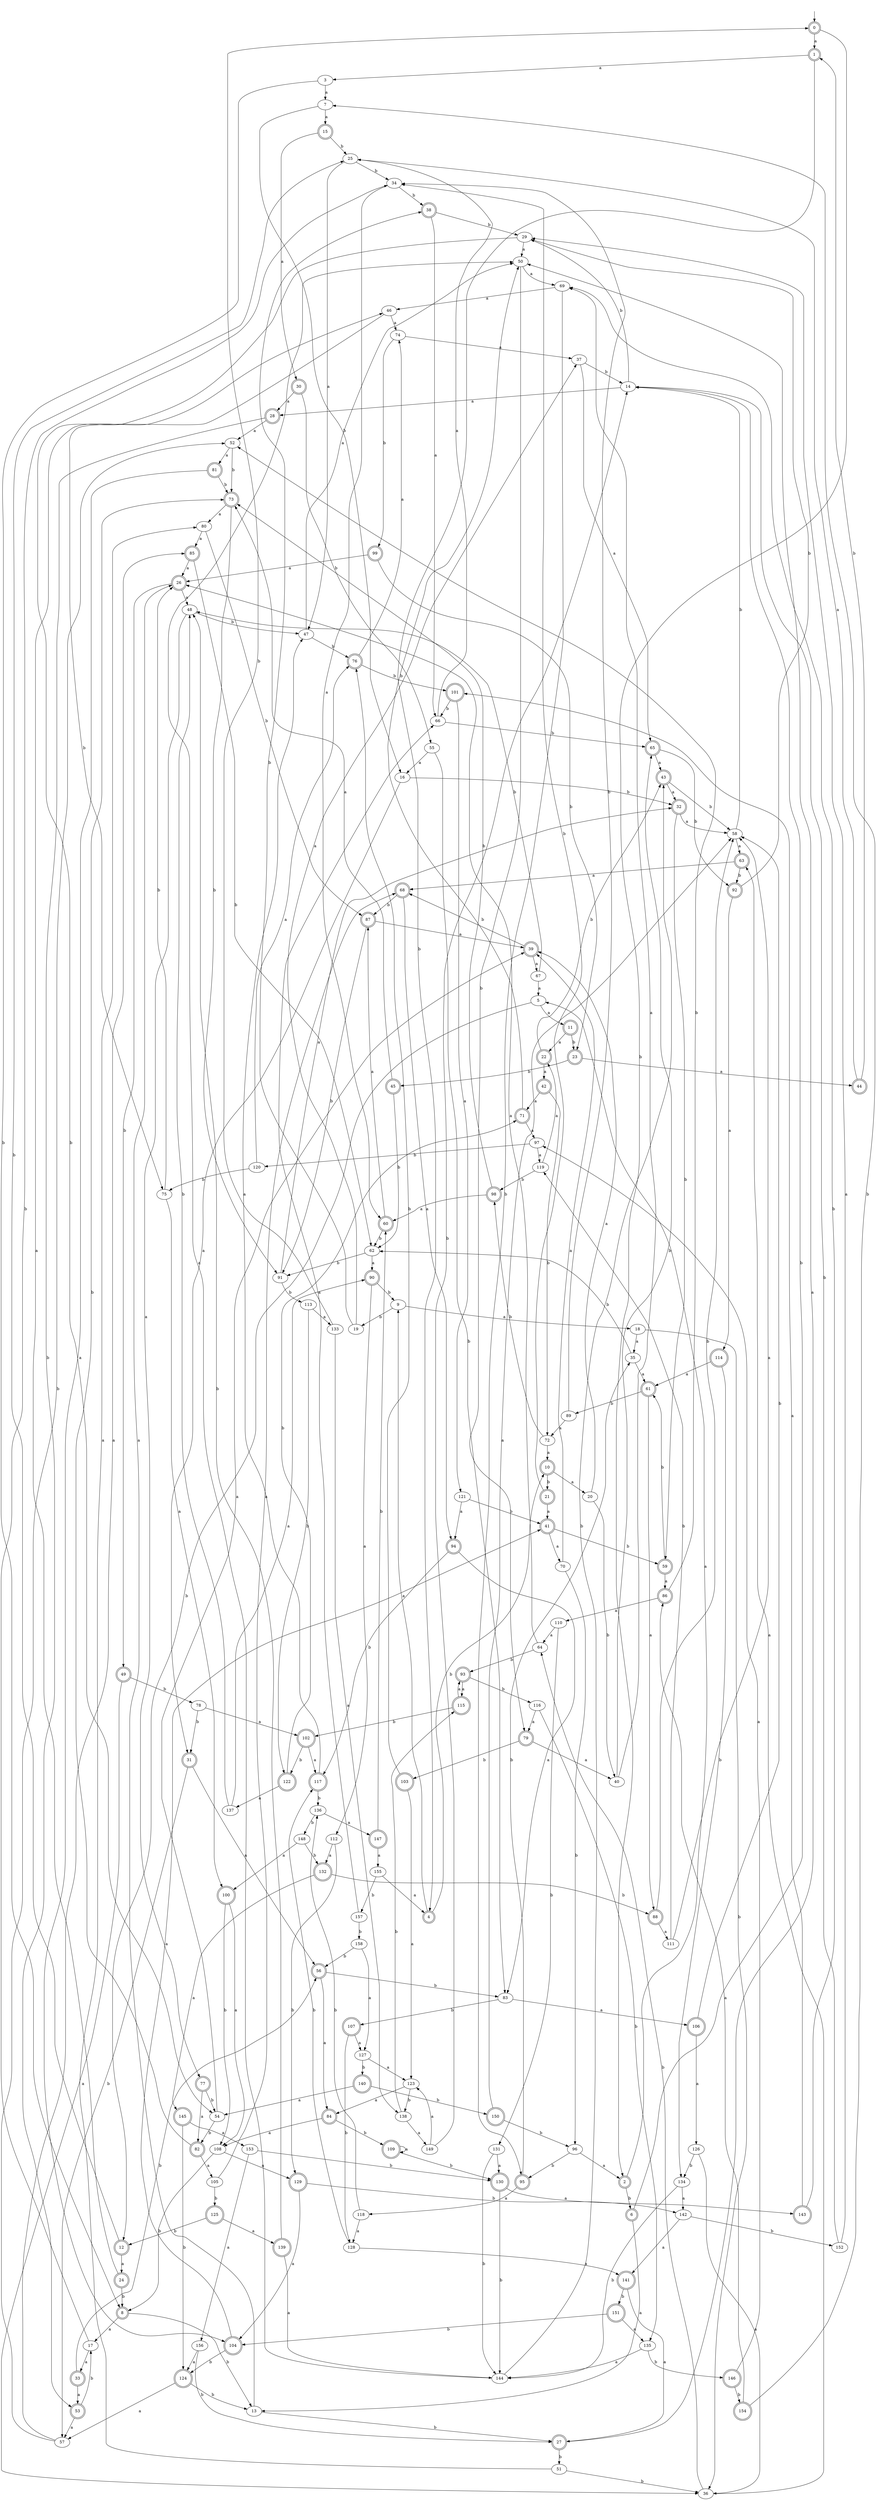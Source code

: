 digraph RandomDFA {
  __start0 [label="", shape=none];
  __start0 -> 0 [label=""];
  0 [shape=circle] [shape=doublecircle]
  0 -> 1 [label="a"]
  0 -> 2 [label="b"]
  1 [shape=doublecircle]
  1 -> 3 [label="a"]
  1 -> 4 [label="b"]
  2 [shape=doublecircle]
  2 -> 5 [label="a"]
  2 -> 6 [label="b"]
  3
  3 -> 7 [label="a"]
  3 -> 8 [label="b"]
  4 [shape=doublecircle]
  4 -> 9 [label="a"]
  4 -> 10 [label="b"]
  5
  5 -> 11 [label="a"]
  5 -> 12 [label="b"]
  6 [shape=doublecircle]
  6 -> 13 [label="a"]
  6 -> 14 [label="b"]
  7
  7 -> 15 [label="a"]
  7 -> 16 [label="b"]
  8 [shape=doublecircle]
  8 -> 17 [label="a"]
  8 -> 13 [label="b"]
  9
  9 -> 18 [label="a"]
  9 -> 19 [label="b"]
  10 [shape=doublecircle]
  10 -> 20 [label="a"]
  10 -> 21 [label="b"]
  11 [shape=doublecircle]
  11 -> 22 [label="a"]
  11 -> 23 [label="b"]
  12 [shape=doublecircle]
  12 -> 24 [label="a"]
  12 -> 25 [label="b"]
  13
  13 -> 26 [label="a"]
  13 -> 27 [label="b"]
  14
  14 -> 28 [label="a"]
  14 -> 29 [label="b"]
  15 [shape=doublecircle]
  15 -> 30 [label="a"]
  15 -> 25 [label="b"]
  16
  16 -> 31 [label="a"]
  16 -> 32 [label="b"]
  17
  17 -> 33 [label="a"]
  17 -> 34 [label="b"]
  18
  18 -> 35 [label="a"]
  18 -> 36 [label="b"]
  19
  19 -> 37 [label="a"]
  19 -> 38 [label="b"]
  20
  20 -> 39 [label="a"]
  20 -> 40 [label="b"]
  21 [shape=doublecircle]
  21 -> 41 [label="a"]
  21 -> 34 [label="b"]
  22 [shape=doublecircle]
  22 -> 42 [label="a"]
  22 -> 43 [label="b"]
  23 [shape=doublecircle]
  23 -> 44 [label="a"]
  23 -> 45 [label="b"]
  24 [shape=doublecircle]
  24 -> 46 [label="a"]
  24 -> 8 [label="b"]
  25
  25 -> 47 [label="a"]
  25 -> 34 [label="b"]
  26 [shape=doublecircle]
  26 -> 48 [label="a"]
  26 -> 49 [label="b"]
  27 [shape=doublecircle]
  27 -> 50 [label="a"]
  27 -> 51 [label="b"]
  28 [shape=doublecircle]
  28 -> 52 [label="a"]
  28 -> 53 [label="b"]
  29
  29 -> 50 [label="a"]
  29 -> 54 [label="b"]
  30 [shape=doublecircle]
  30 -> 28 [label="a"]
  30 -> 55 [label="b"]
  31 [shape=doublecircle]
  31 -> 56 [label="a"]
  31 -> 57 [label="b"]
  32 [shape=doublecircle]
  32 -> 58 [label="a"]
  32 -> 59 [label="b"]
  33 [shape=doublecircle]
  33 -> 53 [label="a"]
  33 -> 56 [label="b"]
  34
  34 -> 60 [label="a"]
  34 -> 38 [label="b"]
  35
  35 -> 61 [label="a"]
  35 -> 62 [label="b"]
  36
  36 -> 63 [label="a"]
  36 -> 64 [label="b"]
  37
  37 -> 65 [label="a"]
  37 -> 14 [label="b"]
  38 [shape=doublecircle]
  38 -> 66 [label="a"]
  38 -> 29 [label="b"]
  39 [shape=doublecircle]
  39 -> 67 [label="a"]
  39 -> 68 [label="b"]
  40
  40 -> 69 [label="a"]
  40 -> 65 [label="b"]
  41 [shape=doublecircle]
  41 -> 70 [label="a"]
  41 -> 59 [label="b"]
  42 [shape=doublecircle]
  42 -> 71 [label="a"]
  42 -> 72 [label="b"]
  43 [shape=doublecircle]
  43 -> 32 [label="a"]
  43 -> 58 [label="b"]
  44 [shape=doublecircle]
  44 -> 25 [label="a"]
  44 -> 1 [label="b"]
  45 [shape=doublecircle]
  45 -> 73 [label="a"]
  45 -> 62 [label="b"]
  46
  46 -> 74 [label="a"]
  46 -> 75 [label="b"]
  47
  47 -> 50 [label="a"]
  47 -> 76 [label="b"]
  48
  48 -> 77 [label="a"]
  48 -> 47 [label="b"]
  49 [shape=doublecircle]
  49 -> 36 [label="a"]
  49 -> 78 [label="b"]
  50
  50 -> 69 [label="a"]
  50 -> 79 [label="b"]
  51
  51 -> 80 [label="a"]
  51 -> 36 [label="b"]
  52
  52 -> 81 [label="a"]
  52 -> 73 [label="b"]
  53 [shape=doublecircle]
  53 -> 57 [label="a"]
  53 -> 17 [label="b"]
  54
  54 -> 39 [label="a"]
  54 -> 82 [label="b"]
  55
  55 -> 16 [label="a"]
  55 -> 83 [label="b"]
  56 [shape=doublecircle]
  56 -> 84 [label="a"]
  56 -> 83 [label="b"]
  57
  57 -> 85 [label="a"]
  57 -> 52 [label="b"]
  58
  58 -> 63 [label="a"]
  58 -> 14 [label="b"]
  59 [shape=doublecircle]
  59 -> 86 [label="a"]
  59 -> 61 [label="b"]
  60 [shape=doublecircle]
  60 -> 87 [label="a"]
  60 -> 62 [label="b"]
  61 [shape=doublecircle]
  61 -> 88 [label="a"]
  61 -> 89 [label="b"]
  62
  62 -> 90 [label="a"]
  62 -> 91 [label="b"]
  63 [shape=doublecircle]
  63 -> 68 [label="a"]
  63 -> 92 [label="b"]
  64
  64 -> 26 [label="a"]
  64 -> 93 [label="b"]
  65 [shape=doublecircle]
  65 -> 43 [label="a"]
  65 -> 92 [label="b"]
  66
  66 -> 25 [label="a"]
  66 -> 65 [label="b"]
  67
  67 -> 5 [label="a"]
  67 -> 48 [label="b"]
  68 [shape=doublecircle]
  68 -> 94 [label="a"]
  68 -> 87 [label="b"]
  69
  69 -> 46 [label="a"]
  69 -> 95 [label="b"]
  70
  70 -> 39 [label="a"]
  70 -> 96 [label="b"]
  71 [shape=doublecircle]
  71 -> 97 [label="a"]
  71 -> 50 [label="b"]
  72
  72 -> 10 [label="a"]
  72 -> 98 [label="b"]
  73 [shape=doublecircle]
  73 -> 80 [label="a"]
  73 -> 91 [label="b"]
  74
  74 -> 37 [label="a"]
  74 -> 99 [label="b"]
  75
  75 -> 100 [label="a"]
  75 -> 26 [label="b"]
  76 [shape=doublecircle]
  76 -> 74 [label="a"]
  76 -> 101 [label="b"]
  77 [shape=doublecircle]
  77 -> 82 [label="a"]
  77 -> 54 [label="b"]
  78
  78 -> 102 [label="a"]
  78 -> 31 [label="b"]
  79 [shape=doublecircle]
  79 -> 40 [label="a"]
  79 -> 103 [label="b"]
  80
  80 -> 85 [label="a"]
  80 -> 87 [label="b"]
  81 [shape=doublecircle]
  81 -> 104 [label="a"]
  81 -> 73 [label="b"]
  82 [shape=doublecircle]
  82 -> 105 [label="a"]
  82 -> 73 [label="b"]
  83
  83 -> 106 [label="a"]
  83 -> 107 [label="b"]
  84 [shape=doublecircle]
  84 -> 108 [label="a"]
  84 -> 109 [label="b"]
  85 [shape=doublecircle]
  85 -> 26 [label="a"]
  85 -> 62 [label="b"]
  86 [shape=doublecircle]
  86 -> 110 [label="a"]
  86 -> 52 [label="b"]
  87 [shape=doublecircle]
  87 -> 39 [label="a"]
  87 -> 91 [label="b"]
  88 [shape=doublecircle]
  88 -> 111 [label="a"]
  88 -> 58 [label="b"]
  89
  89 -> 72 [label="a"]
  89 -> 34 [label="b"]
  90 [shape=doublecircle]
  90 -> 112 [label="a"]
  90 -> 9 [label="b"]
  91
  91 -> 32 [label="a"]
  91 -> 113 [label="b"]
  92 [shape=doublecircle]
  92 -> 114 [label="a"]
  92 -> 29 [label="b"]
  93 [shape=doublecircle]
  93 -> 115 [label="a"]
  93 -> 116 [label="b"]
  94 [shape=doublecircle]
  94 -> 83 [label="a"]
  94 -> 117 [label="b"]
  95 [shape=doublecircle]
  95 -> 118 [label="a"]
  95 -> 35 [label="b"]
  96
  96 -> 2 [label="a"]
  96 -> 95 [label="b"]
  97
  97 -> 119 [label="a"]
  97 -> 120 [label="b"]
  98 [shape=doublecircle]
  98 -> 60 [label="a"]
  98 -> 73 [label="b"]
  99 [shape=doublecircle]
  99 -> 26 [label="a"]
  99 -> 23 [label="b"]
  100 [shape=doublecircle]
  100 -> 108 [label="a"]
  100 -> 108 [label="b"]
  101 [shape=doublecircle]
  101 -> 121 [label="a"]
  101 -> 66 [label="b"]
  102 [shape=doublecircle]
  102 -> 117 [label="a"]
  102 -> 122 [label="b"]
  103 [shape=doublecircle]
  103 -> 123 [label="a"]
  103 -> 76 [label="b"]
  104 [shape=doublecircle]
  104 -> 41 [label="a"]
  104 -> 124 [label="b"]
  105
  105 -> 68 [label="a"]
  105 -> 125 [label="b"]
  106 [shape=doublecircle]
  106 -> 126 [label="a"]
  106 -> 58 [label="b"]
  107 [shape=doublecircle]
  107 -> 127 [label="a"]
  107 -> 128 [label="b"]
  108
  108 -> 129 [label="a"]
  108 -> 8 [label="b"]
  109 [shape=doublecircle]
  109 -> 109 [label="a"]
  109 -> 130 [label="b"]
  110
  110 -> 64 [label="a"]
  110 -> 131 [label="b"]
  111
  111 -> 58 [label="a"]
  111 -> 119 [label="b"]
  112
  112 -> 132 [label="a"]
  112 -> 129 [label="b"]
  113
  113 -> 133 [label="a"]
  113 -> 122 [label="b"]
  114 [shape=doublecircle]
  114 -> 61 [label="a"]
  114 -> 134 [label="b"]
  115 [shape=doublecircle]
  115 -> 93 [label="a"]
  115 -> 102 [label="b"]
  116
  116 -> 79 [label="a"]
  116 -> 135 [label="b"]
  117 [shape=doublecircle]
  117 -> 47 [label="a"]
  117 -> 136 [label="b"]
  118
  118 -> 128 [label="a"]
  118 -> 136 [label="b"]
  119
  119 -> 22 [label="a"]
  119 -> 98 [label="b"]
  120
  120 -> 76 [label="a"]
  120 -> 75 [label="b"]
  121
  121 -> 94 [label="a"]
  121 -> 41 [label="b"]
  122 [shape=doublecircle]
  122 -> 137 [label="a"]
  122 -> 71 [label="b"]
  123
  123 -> 84 [label="a"]
  123 -> 138 [label="b"]
  124 [shape=doublecircle]
  124 -> 57 [label="a"]
  124 -> 13 [label="b"]
  125 [shape=doublecircle]
  125 -> 139 [label="a"]
  125 -> 12 [label="b"]
  126
  126 -> 36 [label="a"]
  126 -> 134 [label="b"]
  127
  127 -> 123 [label="a"]
  127 -> 140 [label="b"]
  128
  128 -> 141 [label="a"]
  128 -> 117 [label="b"]
  129 [shape=doublecircle]
  129 -> 104 [label="a"]
  129 -> 142 [label="b"]
  130 [shape=doublecircle]
  130 -> 143 [label="a"]
  130 -> 144 [label="b"]
  131
  131 -> 130 [label="a"]
  131 -> 144 [label="b"]
  132 [shape=doublecircle]
  132 -> 145 [label="a"]
  132 -> 88 [label="b"]
  133
  133 -> 138 [label="a"]
  133 -> 0 [label="b"]
  134
  134 -> 142 [label="a"]
  134 -> 144 [label="b"]
  135
  135 -> 144 [label="a"]
  135 -> 146 [label="b"]
  136
  136 -> 147 [label="a"]
  136 -> 148 [label="b"]
  137
  137 -> 90 [label="a"]
  137 -> 48 [label="b"]
  138
  138 -> 149 [label="a"]
  138 -> 115 [label="b"]
  139 [shape=doublecircle]
  139 -> 144 [label="a"]
  139 -> 48 [label="b"]
  140 [shape=doublecircle]
  140 -> 54 [label="a"]
  140 -> 150 [label="b"]
  141 [shape=doublecircle]
  141 -> 27 [label="a"]
  141 -> 151 [label="b"]
  142
  142 -> 141 [label="a"]
  142 -> 152 [label="b"]
  143 [shape=doublecircle]
  143 -> 101 [label="a"]
  143 -> 69 [label="b"]
  144
  144 -> 50 [label="a"]
  144 -> 43 [label="b"]
  145 [shape=doublecircle]
  145 -> 153 [label="a"]
  145 -> 124 [label="b"]
  146 [shape=doublecircle]
  146 -> 97 [label="a"]
  146 -> 154 [label="b"]
  147 [shape=doublecircle]
  147 -> 155 [label="a"]
  147 -> 60 [label="b"]
  148
  148 -> 100 [label="a"]
  148 -> 132 [label="b"]
  149
  149 -> 123 [label="a"]
  149 -> 14 [label="b"]
  150 [shape=doublecircle]
  150 -> 58 [label="a"]
  150 -> 96 [label="b"]
  151 [shape=doublecircle]
  151 -> 135 [label="a"]
  151 -> 104 [label="b"]
  152
  152 -> 29 [label="a"]
  152 -> 14 [label="b"]
  153
  153 -> 156 [label="a"]
  153 -> 130 [label="b"]
  154 [shape=doublecircle]
  154 -> 86 [label="a"]
  154 -> 7 [label="b"]
  155
  155 -> 4 [label="a"]
  155 -> 157 [label="b"]
  156
  156 -> 124 [label="a"]
  156 -> 27 [label="b"]
  157
  157 -> 66 [label="a"]
  157 -> 158 [label="b"]
  158
  158 -> 127 [label="a"]
  158 -> 56 [label="b"]
}
